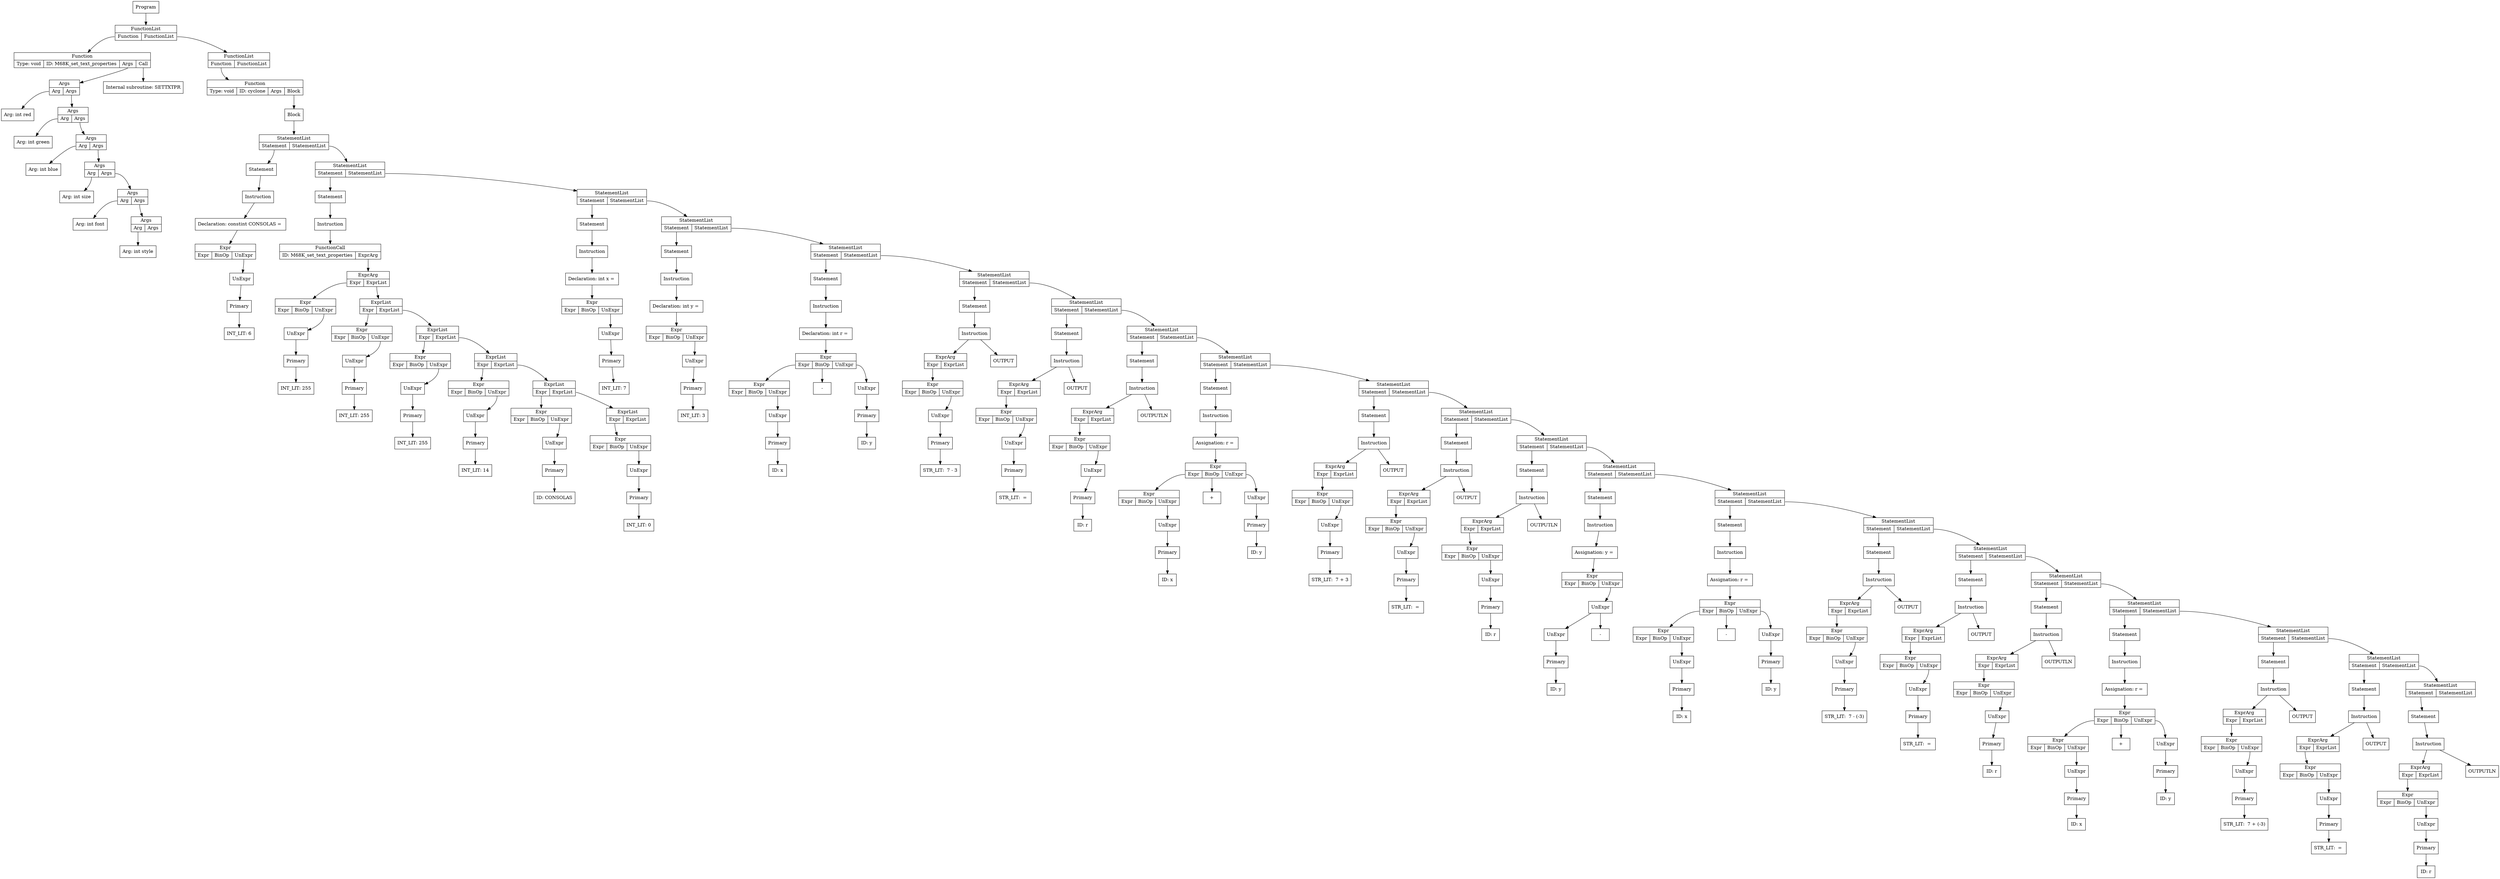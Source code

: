 digraph ccTree {
graph[nodesep="1"]
	node [shape=box]
	node [shape=box]
	n0 [label = "Arg: int red"]
	n1 [label = "Arg: int green"]
	n2 [label = "Arg: int blue"]
	n3 [label = "Arg: int size"]
	n4 [label = "Arg: int font"]
	n5 [label = "Arg: int style"]
	n6 [label = "{Args | {<a>Arg | <as> Args}}", shape="record"]
	n6:a-> n5
	n7 [label = "{Args | {<a>Arg | <as> Args}}", shape="record"]
	n7:a-> n4
	n7:as-> n6
	n8 [label = "{Args | {<a>Arg | <as> Args}}", shape="record"]
	n8:a-> n3
	n8:as-> n7
	n9 [label = "{Args | {<a>Arg | <as> Args}}", shape="record"]
	n9:a-> n2
	n9:as-> n8
	n10 [label = "{Args | {<a>Arg | <as> Args}}", shape="record"]
	n10:a-> n1
	n10:as-> n9
	n11 [label = "{Args | {<a>Arg | <as> Args}}", shape="record"]
	n11:a-> n0
	n11:as-> n10
	n13 [label = "Internal subroutine: SETTXTPR"]
	n12 [label = "{Function | {Type: void | ID: M68K_set_text_properties | <a>Args | <b> Call }}", shape="record"]
	n12:b-> n13
	n12:a-> n11
	n14 [label = "Primary"]
	n15 [label = "INT_LIT: 6"]
	n14-> n15
	n16 [label = "UnExpr"]
	n16-> n14
	n17 [label = "{Expr | {<e>Expr | <bo>BinOp | <ue>UnExpr}}", shape="record"]
	n17:ue-> n16
	n18 [label = "Declaration: constint CONSOLAS = "]
	n18-> n17
	n19 [label = "Instruction"]
	n19-> n18
	n20 [label = "Statement"]
	n20-> n19
	n21 [label = "Primary"]
	n22 [label = "INT_LIT: 255"]
	n21-> n22
	n23 [label = "UnExpr"]
	n23-> n21
	n24 [label = "{Expr | {<e>Expr | <bo>BinOp | <ue>UnExpr}}", shape="record"]
	n24:ue-> n23
	n25 [label = "Primary"]
	n26 [label = "INT_LIT: 255"]
	n25-> n26
	n27 [label = "UnExpr"]
	n27-> n25
	n28 [label = "{Expr | {<e>Expr | <bo>BinOp | <ue>UnExpr}}", shape="record"]
	n28:ue-> n27
	n29 [label = "Primary"]
	n30 [label = "INT_LIT: 255"]
	n29-> n30
	n31 [label = "UnExpr"]
	n31-> n29
	n32 [label = "{Expr | {<e>Expr | <bo>BinOp | <ue>UnExpr}}", shape="record"]
	n32:ue-> n31
	n33 [label = "Primary"]
	n34 [label = "INT_LIT: 14"]
	n33-> n34
	n35 [label = "UnExpr"]
	n35-> n33
	n36 [label = "{Expr | {<e>Expr | <bo>BinOp | <ue>UnExpr}}", shape="record"]
	n36:ue-> n35
	n37 [label = "Primary"]
	n38 [label = "ID: CONSOLAS"]
	n37-> n38
	n39 [label = "UnExpr"]
	n39-> n37
	n40 [label = "{Expr | {<e>Expr | <bo>BinOp | <ue>UnExpr}}", shape="record"]
	n40:ue-> n39
	n41 [label = "Primary"]
	n42 [label = "INT_LIT: 0"]
	n41-> n42
	n43 [label = "UnExpr"]
	n43-> n41
	n44 [label = "{Expr | {<e>Expr | <bo>BinOp | <ue>UnExpr}}", shape="record"]
	n44:ue-> n43
	n45 [label = "{ExprList |{<e>Expr | <el>ExprList}}", shape="record"]
	n45:e-> n44
	n46 [label = "{ExprList |{<e>Expr | <el>ExprList}}", shape="record"]
	n46:e-> n40
	n46:el-> n45
	n47 [label = "{ExprList |{<e>Expr | <el>ExprList}}", shape="record"]
	n47:e-> n36
	n47:el-> n46
	n48 [label = "{ExprList |{<e>Expr | <el>ExprList}}", shape="record"]
	n48:e-> n32
	n48:el-> n47
	n49 [label = "{ExprList |{<e>Expr | <el>ExprList}}", shape="record"]
	n49:e-> n28
	n49:el-> n48
	n50 [label = "{ExprArg | {<e>Expr | <el>ExprList}}", shape="record"]
	n50:e-> n24
	n50:el-> n49
	n51 [label = "{FunctionCall | { ID: M68K_set_text_properties | <e>ExprArg}}", shape="record"]
	n51:e-> n50
	n52 [label = "Instruction"]
	n52-> n51
	n53 [label = "Statement"]
	n53-> n52
	n54 [label = "Primary"]
	n55 [label = "INT_LIT: 7"]
	n54-> n55
	n56 [label = "UnExpr"]
	n56-> n54
	n57 [label = "{Expr | {<e>Expr | <bo>BinOp | <ue>UnExpr}}", shape="record"]
	n57:ue-> n56
	n58 [label = "Declaration: int x = "]
	n58-> n57
	n59 [label = "Instruction"]
	n59-> n58
	n60 [label = "Statement"]
	n60-> n59
	n61 [label = "Primary"]
	n62 [label = "INT_LIT: 3"]
	n61-> n62
	n63 [label = "UnExpr"]
	n63-> n61
	n64 [label = "{Expr | {<e>Expr | <bo>BinOp | <ue>UnExpr}}", shape="record"]
	n64:ue-> n63
	n65 [label = "Declaration: int y = "]
	n65-> n64
	n66 [label = "Instruction"]
	n66-> n65
	n67 [label = "Statement"]
	n67-> n66
	n68 [label = "Primary"]
	n69 [label = "ID: x"]
	n68-> n69
	n70 [label = "UnExpr"]
	n70-> n68
	n71 [label = "{Expr | {<e>Expr | <bo>BinOp | <ue>UnExpr}}", shape="record"]
	n71:ue-> n70
	n72 [label = "Primary"]
	n73 [label = "ID: y"]
	n72-> n73
	n74 [label = "UnExpr"]
	n74-> n72
	n75 [label = "{Expr | {<e>Expr | <bo>BinOp | <ue>UnExpr}}", shape="record"]
	n75:e-> n71
	n76 [label = "-"]
	n75:bo-> n76
	n75:ue-> n74
	n77 [label = "Declaration: int r = "]
	n77-> n75
	n78 [label = "Instruction"]
	n78-> n77
	n79 [label = "Statement"]
	n79-> n78
	n80 [label = "Primary"]
	n81 [label = "STR_LIT:  7 - 3"]
	n80-> n81
	n82 [label = "UnExpr"]
	n82-> n80
	n83 [label = "{Expr | {<e>Expr | <bo>BinOp | <ue>UnExpr}}", shape="record"]
	n83:ue-> n82
	n84 [label = "{ExprArg | {<e>Expr | <el>ExprList}}", shape="record"]
	n84:e-> n83
	n85 [label = "Instruction"]
	n86 [label = "OUTPUT"]
	n85-> n86
	n85-> n84
	n87 [label = "Statement"]
	n87-> n85
	n88 [label = "Primary"]
	n89 [label = "STR_LIT:  = "]
	n88-> n89
	n90 [label = "UnExpr"]
	n90-> n88
	n91 [label = "{Expr | {<e>Expr | <bo>BinOp | <ue>UnExpr}}", shape="record"]
	n91:ue-> n90
	n92 [label = "{ExprArg | {<e>Expr | <el>ExprList}}", shape="record"]
	n92:e-> n91
	n93 [label = "Instruction"]
	n94 [label = "OUTPUT"]
	n93-> n94
	n93-> n92
	n95 [label = "Statement"]
	n95-> n93
	n96 [label = "Primary"]
	n97 [label = "ID: r"]
	n96-> n97
	n98 [label = "UnExpr"]
	n98-> n96
	n99 [label = "{Expr | {<e>Expr | <bo>BinOp | <ue>UnExpr}}", shape="record"]
	n99:ue-> n98
	n100 [label = "{ExprArg | {<e>Expr | <el>ExprList}}", shape="record"]
	n100:e-> n99
	n101 [label = "Instruction"]
	n102 [label = "OUTPUTLN"]
	n101-> n102
	n101-> n100
	n103 [label = "Statement"]
	n103-> n101
	n104 [label = "Primary"]
	n105 [label = "ID: x"]
	n104-> n105
	n106 [label = "UnExpr"]
	n106-> n104
	n107 [label = "{Expr | {<e>Expr | <bo>BinOp | <ue>UnExpr}}", shape="record"]
	n107:ue-> n106
	n108 [label = "Primary"]
	n109 [label = "ID: y"]
	n108-> n109
	n110 [label = "UnExpr"]
	n110-> n108
	n111 [label = "{Expr | {<e>Expr | <bo>BinOp | <ue>UnExpr}}", shape="record"]
	n111:e-> n107
	n112 [label = "+"]
	n111:bo-> n112
	n111:ue-> n110
	n113 [label = "Assignation: r = "]
	n113-> n111
	n114 [label = "Instruction"]
	n114-> n113
	n115 [label = "Statement"]
	n115-> n114
	n116 [label = "Primary"]
	n117 [label = "STR_LIT:  7 + 3"]
	n116-> n117
	n118 [label = "UnExpr"]
	n118-> n116
	n119 [label = "{Expr | {<e>Expr | <bo>BinOp | <ue>UnExpr}}", shape="record"]
	n119:ue-> n118
	n120 [label = "{ExprArg | {<e>Expr | <el>ExprList}}", shape="record"]
	n120:e-> n119
	n121 [label = "Instruction"]
	n122 [label = "OUTPUT"]
	n121-> n122
	n121-> n120
	n123 [label = "Statement"]
	n123-> n121
	n124 [label = "Primary"]
	n125 [label = "STR_LIT:  = "]
	n124-> n125
	n126 [label = "UnExpr"]
	n126-> n124
	n127 [label = "{Expr | {<e>Expr | <bo>BinOp | <ue>UnExpr}}", shape="record"]
	n127:ue-> n126
	n128 [label = "{ExprArg | {<e>Expr | <el>ExprList}}", shape="record"]
	n128:e-> n127
	n129 [label = "Instruction"]
	n130 [label = "OUTPUT"]
	n129-> n130
	n129-> n128
	n131 [label = "Statement"]
	n131-> n129
	n132 [label = "Primary"]
	n133 [label = "ID: r"]
	n132-> n133
	n134 [label = "UnExpr"]
	n134-> n132
	n135 [label = "{Expr | {<e>Expr | <bo>BinOp | <ue>UnExpr}}", shape="record"]
	n135:ue-> n134
	n136 [label = "{ExprArg | {<e>Expr | <el>ExprList}}", shape="record"]
	n136:e-> n135
	n137 [label = "Instruction"]
	n138 [label = "OUTPUTLN"]
	n137-> n138
	n137-> n136
	n139 [label = "Statement"]
	n139-> n137
	n140 [label = "Primary"]
	n141 [label = "ID: y"]
	n140-> n141
	n142 [label = "UnExpr"]
	n142-> n140
	n143 [label = "UnExpr"]
	n144 [label = "-"]
	n143-> n144
	n143-> n142
	n145 [label = "{Expr | {<e>Expr | <bo>BinOp | <ue>UnExpr}}", shape="record"]
	n145:ue-> n143
	n146 [label = "Assignation: y = "]
	n146-> n145
	n147 [label = "Instruction"]
	n147-> n146
	n148 [label = "Statement"]
	n148-> n147
	n149 [label = "Primary"]
	n150 [label = "ID: x"]
	n149-> n150
	n151 [label = "UnExpr"]
	n151-> n149
	n152 [label = "{Expr | {<e>Expr | <bo>BinOp | <ue>UnExpr}}", shape="record"]
	n152:ue-> n151
	n153 [label = "Primary"]
	n154 [label = "ID: y"]
	n153-> n154
	n155 [label = "UnExpr"]
	n155-> n153
	n156 [label = "{Expr | {<e>Expr | <bo>BinOp | <ue>UnExpr}}", shape="record"]
	n156:e-> n152
	n157 [label = "-"]
	n156:bo-> n157
	n156:ue-> n155
	n158 [label = "Assignation: r = "]
	n158-> n156
	n159 [label = "Instruction"]
	n159-> n158
	n160 [label = "Statement"]
	n160-> n159
	n161 [label = "Primary"]
	n162 [label = "STR_LIT:  7 - (-3)"]
	n161-> n162
	n163 [label = "UnExpr"]
	n163-> n161
	n164 [label = "{Expr | {<e>Expr | <bo>BinOp | <ue>UnExpr}}", shape="record"]
	n164:ue-> n163
	n165 [label = "{ExprArg | {<e>Expr | <el>ExprList}}", shape="record"]
	n165:e-> n164
	n166 [label = "Instruction"]
	n167 [label = "OUTPUT"]
	n166-> n167
	n166-> n165
	n168 [label = "Statement"]
	n168-> n166
	n169 [label = "Primary"]
	n170 [label = "STR_LIT:  = "]
	n169-> n170
	n171 [label = "UnExpr"]
	n171-> n169
	n172 [label = "{Expr | {<e>Expr | <bo>BinOp | <ue>UnExpr}}", shape="record"]
	n172:ue-> n171
	n173 [label = "{ExprArg | {<e>Expr | <el>ExprList}}", shape="record"]
	n173:e-> n172
	n174 [label = "Instruction"]
	n175 [label = "OUTPUT"]
	n174-> n175
	n174-> n173
	n176 [label = "Statement"]
	n176-> n174
	n177 [label = "Primary"]
	n178 [label = "ID: r"]
	n177-> n178
	n179 [label = "UnExpr"]
	n179-> n177
	n180 [label = "{Expr | {<e>Expr | <bo>BinOp | <ue>UnExpr}}", shape="record"]
	n180:ue-> n179
	n181 [label = "{ExprArg | {<e>Expr | <el>ExprList}}", shape="record"]
	n181:e-> n180
	n182 [label = "Instruction"]
	n183 [label = "OUTPUTLN"]
	n182-> n183
	n182-> n181
	n184 [label = "Statement"]
	n184-> n182
	n185 [label = "Primary"]
	n186 [label = "ID: x"]
	n185-> n186
	n187 [label = "UnExpr"]
	n187-> n185
	n188 [label = "{Expr | {<e>Expr | <bo>BinOp | <ue>UnExpr}}", shape="record"]
	n188:ue-> n187
	n189 [label = "Primary"]
	n190 [label = "ID: y"]
	n189-> n190
	n191 [label = "UnExpr"]
	n191-> n189
	n192 [label = "{Expr | {<e>Expr | <bo>BinOp | <ue>UnExpr}}", shape="record"]
	n192:e-> n188
	n193 [label = "+"]
	n192:bo-> n193
	n192:ue-> n191
	n194 [label = "Assignation: r = "]
	n194-> n192
	n195 [label = "Instruction"]
	n195-> n194
	n196 [label = "Statement"]
	n196-> n195
	n197 [label = "Primary"]
	n198 [label = "STR_LIT:  7 + (-3)"]
	n197-> n198
	n199 [label = "UnExpr"]
	n199-> n197
	n200 [label = "{Expr | {<e>Expr | <bo>BinOp | <ue>UnExpr}}", shape="record"]
	n200:ue-> n199
	n201 [label = "{ExprArg | {<e>Expr | <el>ExprList}}", shape="record"]
	n201:e-> n200
	n202 [label = "Instruction"]
	n203 [label = "OUTPUT"]
	n202-> n203
	n202-> n201
	n204 [label = "Statement"]
	n204-> n202
	n205 [label = "Primary"]
	n206 [label = "STR_LIT:  = "]
	n205-> n206
	n207 [label = "UnExpr"]
	n207-> n205
	n208 [label = "{Expr | {<e>Expr | <bo>BinOp | <ue>UnExpr}}", shape="record"]
	n208:ue-> n207
	n209 [label = "{ExprArg | {<e>Expr | <el>ExprList}}", shape="record"]
	n209:e-> n208
	n210 [label = "Instruction"]
	n211 [label = "OUTPUT"]
	n210-> n211
	n210-> n209
	n212 [label = "Statement"]
	n212-> n210
	n213 [label = "Primary"]
	n214 [label = "ID: r"]
	n213-> n214
	n215 [label = "UnExpr"]
	n215-> n213
	n216 [label = "{Expr | {<e>Expr | <bo>BinOp | <ue>UnExpr}}", shape="record"]
	n216:ue-> n215
	n217 [label = "{ExprArg | {<e>Expr | <el>ExprList}}", shape="record"]
	n217:e-> n216
	n218 [label = "Instruction"]
	n219 [label = "OUTPUTLN"]
	n218-> n219
	n218-> n217
	n220 [label = "Statement"]
	n220-> n218
	n221 [label = "{StatementList | {<s>Statement | <sl>StatementList}}", shape="record"]
	n221:s-> n220
	n222 [label = "{StatementList | {<s>Statement | <sl>StatementList}}", shape="record"]
	n222:s-> n212
	n222:sl-> n221
	n223 [label = "{StatementList | {<s>Statement | <sl>StatementList}}", shape="record"]
	n223:s-> n204
	n223:sl-> n222
	n224 [label = "{StatementList | {<s>Statement | <sl>StatementList}}", shape="record"]
	n224:s-> n196
	n224:sl-> n223
	n225 [label = "{StatementList | {<s>Statement | <sl>StatementList}}", shape="record"]
	n225:s-> n184
	n225:sl-> n224
	n226 [label = "{StatementList | {<s>Statement | <sl>StatementList}}", shape="record"]
	n226:s-> n176
	n226:sl-> n225
	n227 [label = "{StatementList | {<s>Statement | <sl>StatementList}}", shape="record"]
	n227:s-> n168
	n227:sl-> n226
	n228 [label = "{StatementList | {<s>Statement | <sl>StatementList}}", shape="record"]
	n228:s-> n160
	n228:sl-> n227
	n229 [label = "{StatementList | {<s>Statement | <sl>StatementList}}", shape="record"]
	n229:s-> n148
	n229:sl-> n228
	n230 [label = "{StatementList | {<s>Statement | <sl>StatementList}}", shape="record"]
	n230:s-> n139
	n230:sl-> n229
	n231 [label = "{StatementList | {<s>Statement | <sl>StatementList}}", shape="record"]
	n231:s-> n131
	n231:sl-> n230
	n232 [label = "{StatementList | {<s>Statement | <sl>StatementList}}", shape="record"]
	n232:s-> n123
	n232:sl-> n231
	n233 [label = "{StatementList | {<s>Statement | <sl>StatementList}}", shape="record"]
	n233:s-> n115
	n233:sl-> n232
	n234 [label = "{StatementList | {<s>Statement | <sl>StatementList}}", shape="record"]
	n234:s-> n103
	n234:sl-> n233
	n235 [label = "{StatementList | {<s>Statement | <sl>StatementList}}", shape="record"]
	n235:s-> n95
	n235:sl-> n234
	n236 [label = "{StatementList | {<s>Statement | <sl>StatementList}}", shape="record"]
	n236:s-> n87
	n236:sl-> n235
	n237 [label = "{StatementList | {<s>Statement | <sl>StatementList}}", shape="record"]
	n237:s-> n79
	n237:sl-> n236
	n238 [label = "{StatementList | {<s>Statement | <sl>StatementList}}", shape="record"]
	n238:s-> n67
	n238:sl-> n237
	n239 [label = "{StatementList | {<s>Statement | <sl>StatementList}}", shape="record"]
	n239:s-> n60
	n239:sl-> n238
	n240 [label = "{StatementList | {<s>Statement | <sl>StatementList}}", shape="record"]
	n240:s-> n53
	n240:sl-> n239
	n241 [label = "{StatementList | {<s>Statement | <sl>StatementList}}", shape="record"]
	n241:s-> n20
	n241:sl-> n240
	n242 [label = "Block"]
	n242-> n241
	n243 [label = "{Function | {Type: void | ID: cyclone | <a>Args | <b>Block}}", shape="record"]
	n243:b-> n242
	n244 [label = "{FunctionList | {<f> Function | <fl> FunctionList}}", shape="record"]
	n244:f-> n243
	n245 [label = "{FunctionList | {<f> Function | <fl> FunctionList}}", shape="record"]
	n245:f-> n12
	n245:fl-> n244
	n246 [label = "Program"]
	n246-> n245
}